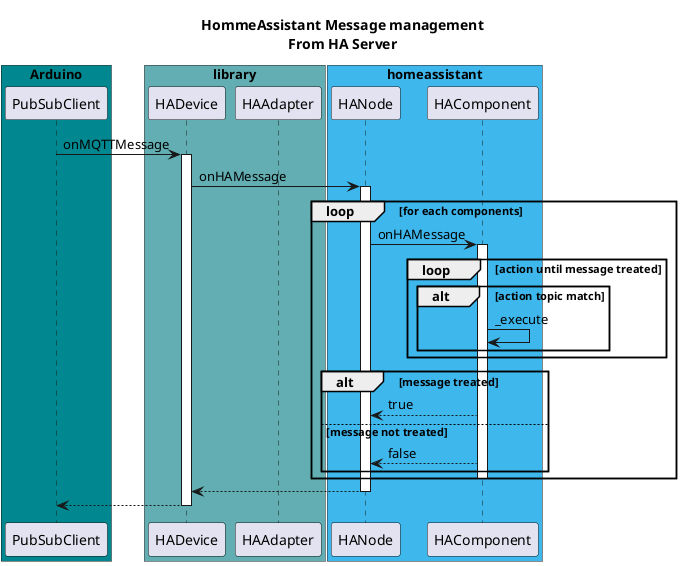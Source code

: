 @startuml
title HommeAssistant Message management\nFrom HA Server

box "Arduino" #00878F
participant PubSubClient
end box

box "library" #62AEB2
participant HADevice
participant HAAdapter
end box

box "homeassistant" #3eb7ed
participant HANode
participant HAComponent
end box

PubSubClient -> HADevice : onMQTTMessage
activate HADevice
HADevice -> HANode : onHAMessage
activate HANode
loop for each components
  HANode -> HAComponent : onHAMessage
  activate HAComponent
  loop action until message treated
    alt action topic match
      HAComponent->HAComponent:_execute
    end
  end
  alt message treated
    HANode <-- HAComponent : true
  else message not treated
    HANode <-- HAComponent : false
  end
  deactivate HAComponent
end

return
return
@enduml